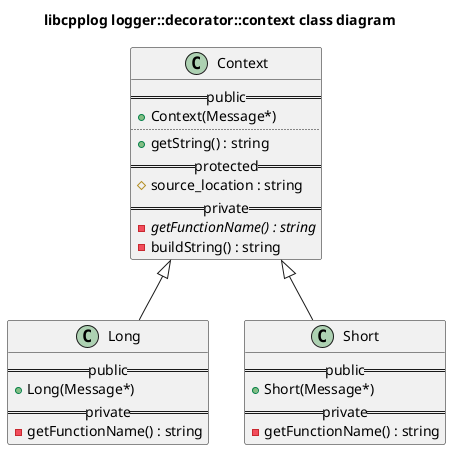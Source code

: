 @startuml logger-decorator-context-class-diagram

title libcpplog logger::decorator::context class diagram

class Context {
    == public ==
    + Context(Message*)
    ..
    + getString() : string
    == protected ==
    # source_location : string
    == private ==
    - {abstract} getFunctionName() : string
    - buildString() : string
}

class Long {
    == public ==
    + Long(Message*)
    == private ==
    - getFunctionName() : string
}

class Short {
    == public ==
    + Short(Message*)
    == private ==
    - getFunctionName() : string
}

Context <|-- Long
Context <|-- Short

@enduml